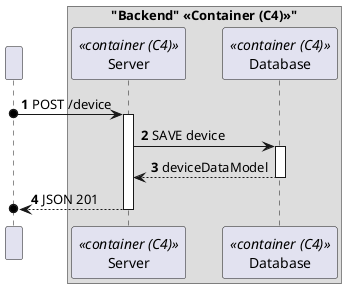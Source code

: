 @startuml
'https://plantuml.com/sequence-diagram
!pragma layout smetana

autonumber

participant " " as HTTP

box "Backend" <<Container (C4)>>"
    participant "Server" as SE<<container (C4)>>
    participant "Database" as DB<<container (C4)>>
end box


HTTP o-> SE : POST /device
activate SE

SE -> DB : SAVE device
activate DB

DB --> SE : deviceDataModel
deactivate DB


SE -->o HTTP : JSON 201
deactivate SE

deactivate HTTP


@enduml